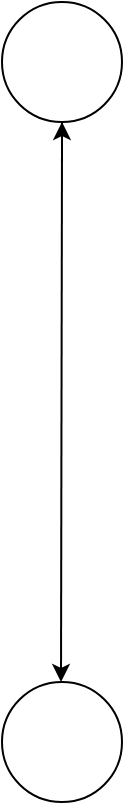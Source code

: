 <mxfile version="13.5.1" type="github">
  <diagram id="ZCqd-C25VBEGJJ6rv6C8" name="Page-1">
    <mxGraphModel dx="868" dy="531" grid="1" gridSize="10" guides="1" tooltips="1" connect="1" arrows="1" fold="1" page="1" pageScale="1" pageWidth="827" pageHeight="1169" math="0" shadow="0">
      <root>
        <mxCell id="0" />
        <mxCell id="1" parent="0" />
        <mxCell id="EvvBLT08mW50DNujhRpv-4" style="edgeStyle=orthogonalEdgeStyle;rounded=0;orthogonalLoop=1;jettySize=auto;html=1;" edge="1" parent="1" source="EvvBLT08mW50DNujhRpv-1">
          <mxGeometry relative="1" as="geometry">
            <mxPoint x="260" y="510" as="targetPoint" />
          </mxGeometry>
        </mxCell>
        <mxCell id="EvvBLT08mW50DNujhRpv-1" value="" style="ellipse;whiteSpace=wrap;html=1;aspect=fixed;" vertex="1" parent="1">
          <mxGeometry x="230" y="450" width="60" height="60" as="geometry" />
        </mxCell>
        <mxCell id="EvvBLT08mW50DNujhRpv-2" value="" style="ellipse;whiteSpace=wrap;html=1;aspect=fixed;" vertex="1" parent="1">
          <mxGeometry x="230" y="790" width="60" height="60" as="geometry" />
        </mxCell>
        <mxCell id="EvvBLT08mW50DNujhRpv-3" value="" style="endArrow=classic;html=1;" edge="1" parent="1">
          <mxGeometry width="50" height="50" relative="1" as="geometry">
            <mxPoint x="260" y="520" as="sourcePoint" />
            <mxPoint x="259.5" y="790" as="targetPoint" />
          </mxGeometry>
        </mxCell>
      </root>
    </mxGraphModel>
  </diagram>
</mxfile>
